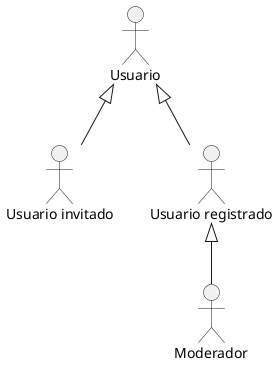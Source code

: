 @startuml
Actor Usuario

Actor "Usuario invitado" as UsuarioInvitado
Actor "Usuario registrado" as UsuarioRegistrado
Actor Moderador

Usuario <|-- UsuarioInvitado
Usuario <|-- UsuarioRegistrado
UsuarioRegistrado <|-- Moderador

@enduml

 